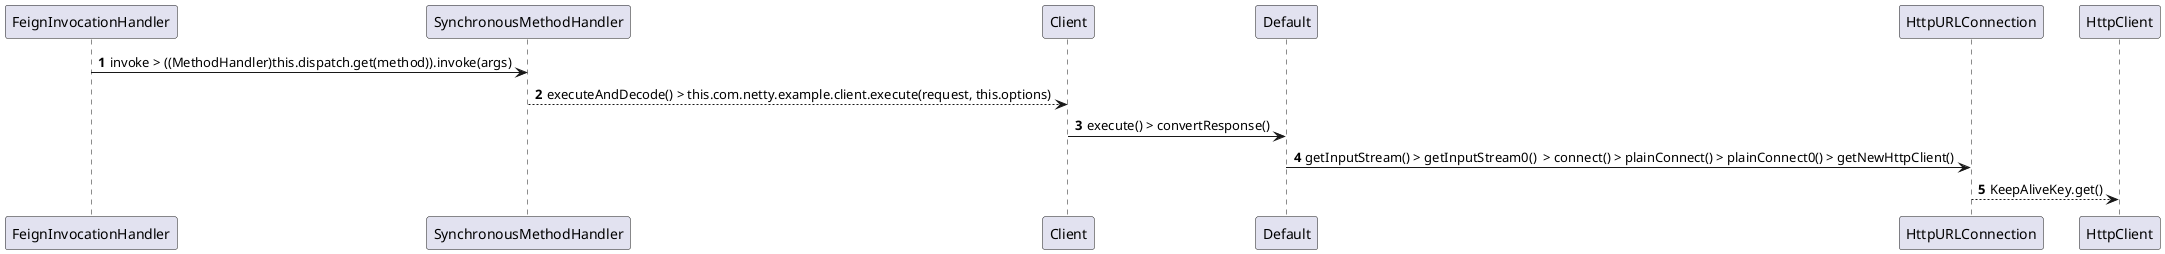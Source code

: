 @startuml
'https://plantuml.com/sequence-diagram

autonumber

FeignInvocationHandler -> SynchronousMethodHandler: invoke > ((MethodHandler)this.dispatch.get(method)).invoke(args)
SynchronousMethodHandler --> Client: executeAndDecode() > this.com.netty.example.client.execute(request, this.options)

Client -> Default:execute() > convertResponse()
Default -> HttpURLConnection: getInputStream() > getInputStream0()  > connect() > plainConnect() > plainConnect0() > getNewHttpClient()
HttpURLConnection --> HttpClient: KeepAliveKey.get()
@enduml